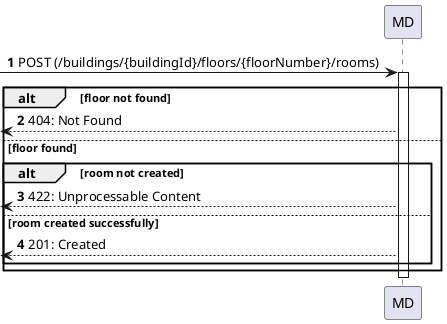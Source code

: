@startuml
autonumber


participant "MD" as mdr


    [-> mdr: POST (/buildings/{buildingId}/floors/{floorNumber}/rooms)
    activate mdr

    alt  floor not found
        [<-- mdr  : 404: Not Found
    else floor found
    alt room not created
        [<-- mdr  : 422: Unprocessable Content
    else room created successfully
        [<-- mdr  : 201: Created
        end
    end

    deactivate mdr


@enduml

